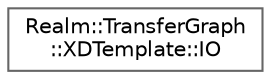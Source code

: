 digraph "Graphical Class Hierarchy"
{
 // LATEX_PDF_SIZE
  bgcolor="transparent";
  edge [fontname=Helvetica,fontsize=10,labelfontname=Helvetica,labelfontsize=10];
  node [fontname=Helvetica,fontsize=10,shape=box,height=0.2,width=0.4];
  rankdir="LR";
  Node0 [id="Node000000",label="Realm::TransferGraph\l::XDTemplate::IO",height=0.2,width=0.4,color="grey40", fillcolor="white", style="filled",URL="$structRealm_1_1TransferGraph_1_1XDTemplate_1_1IO.html",tooltip=" "];
}
